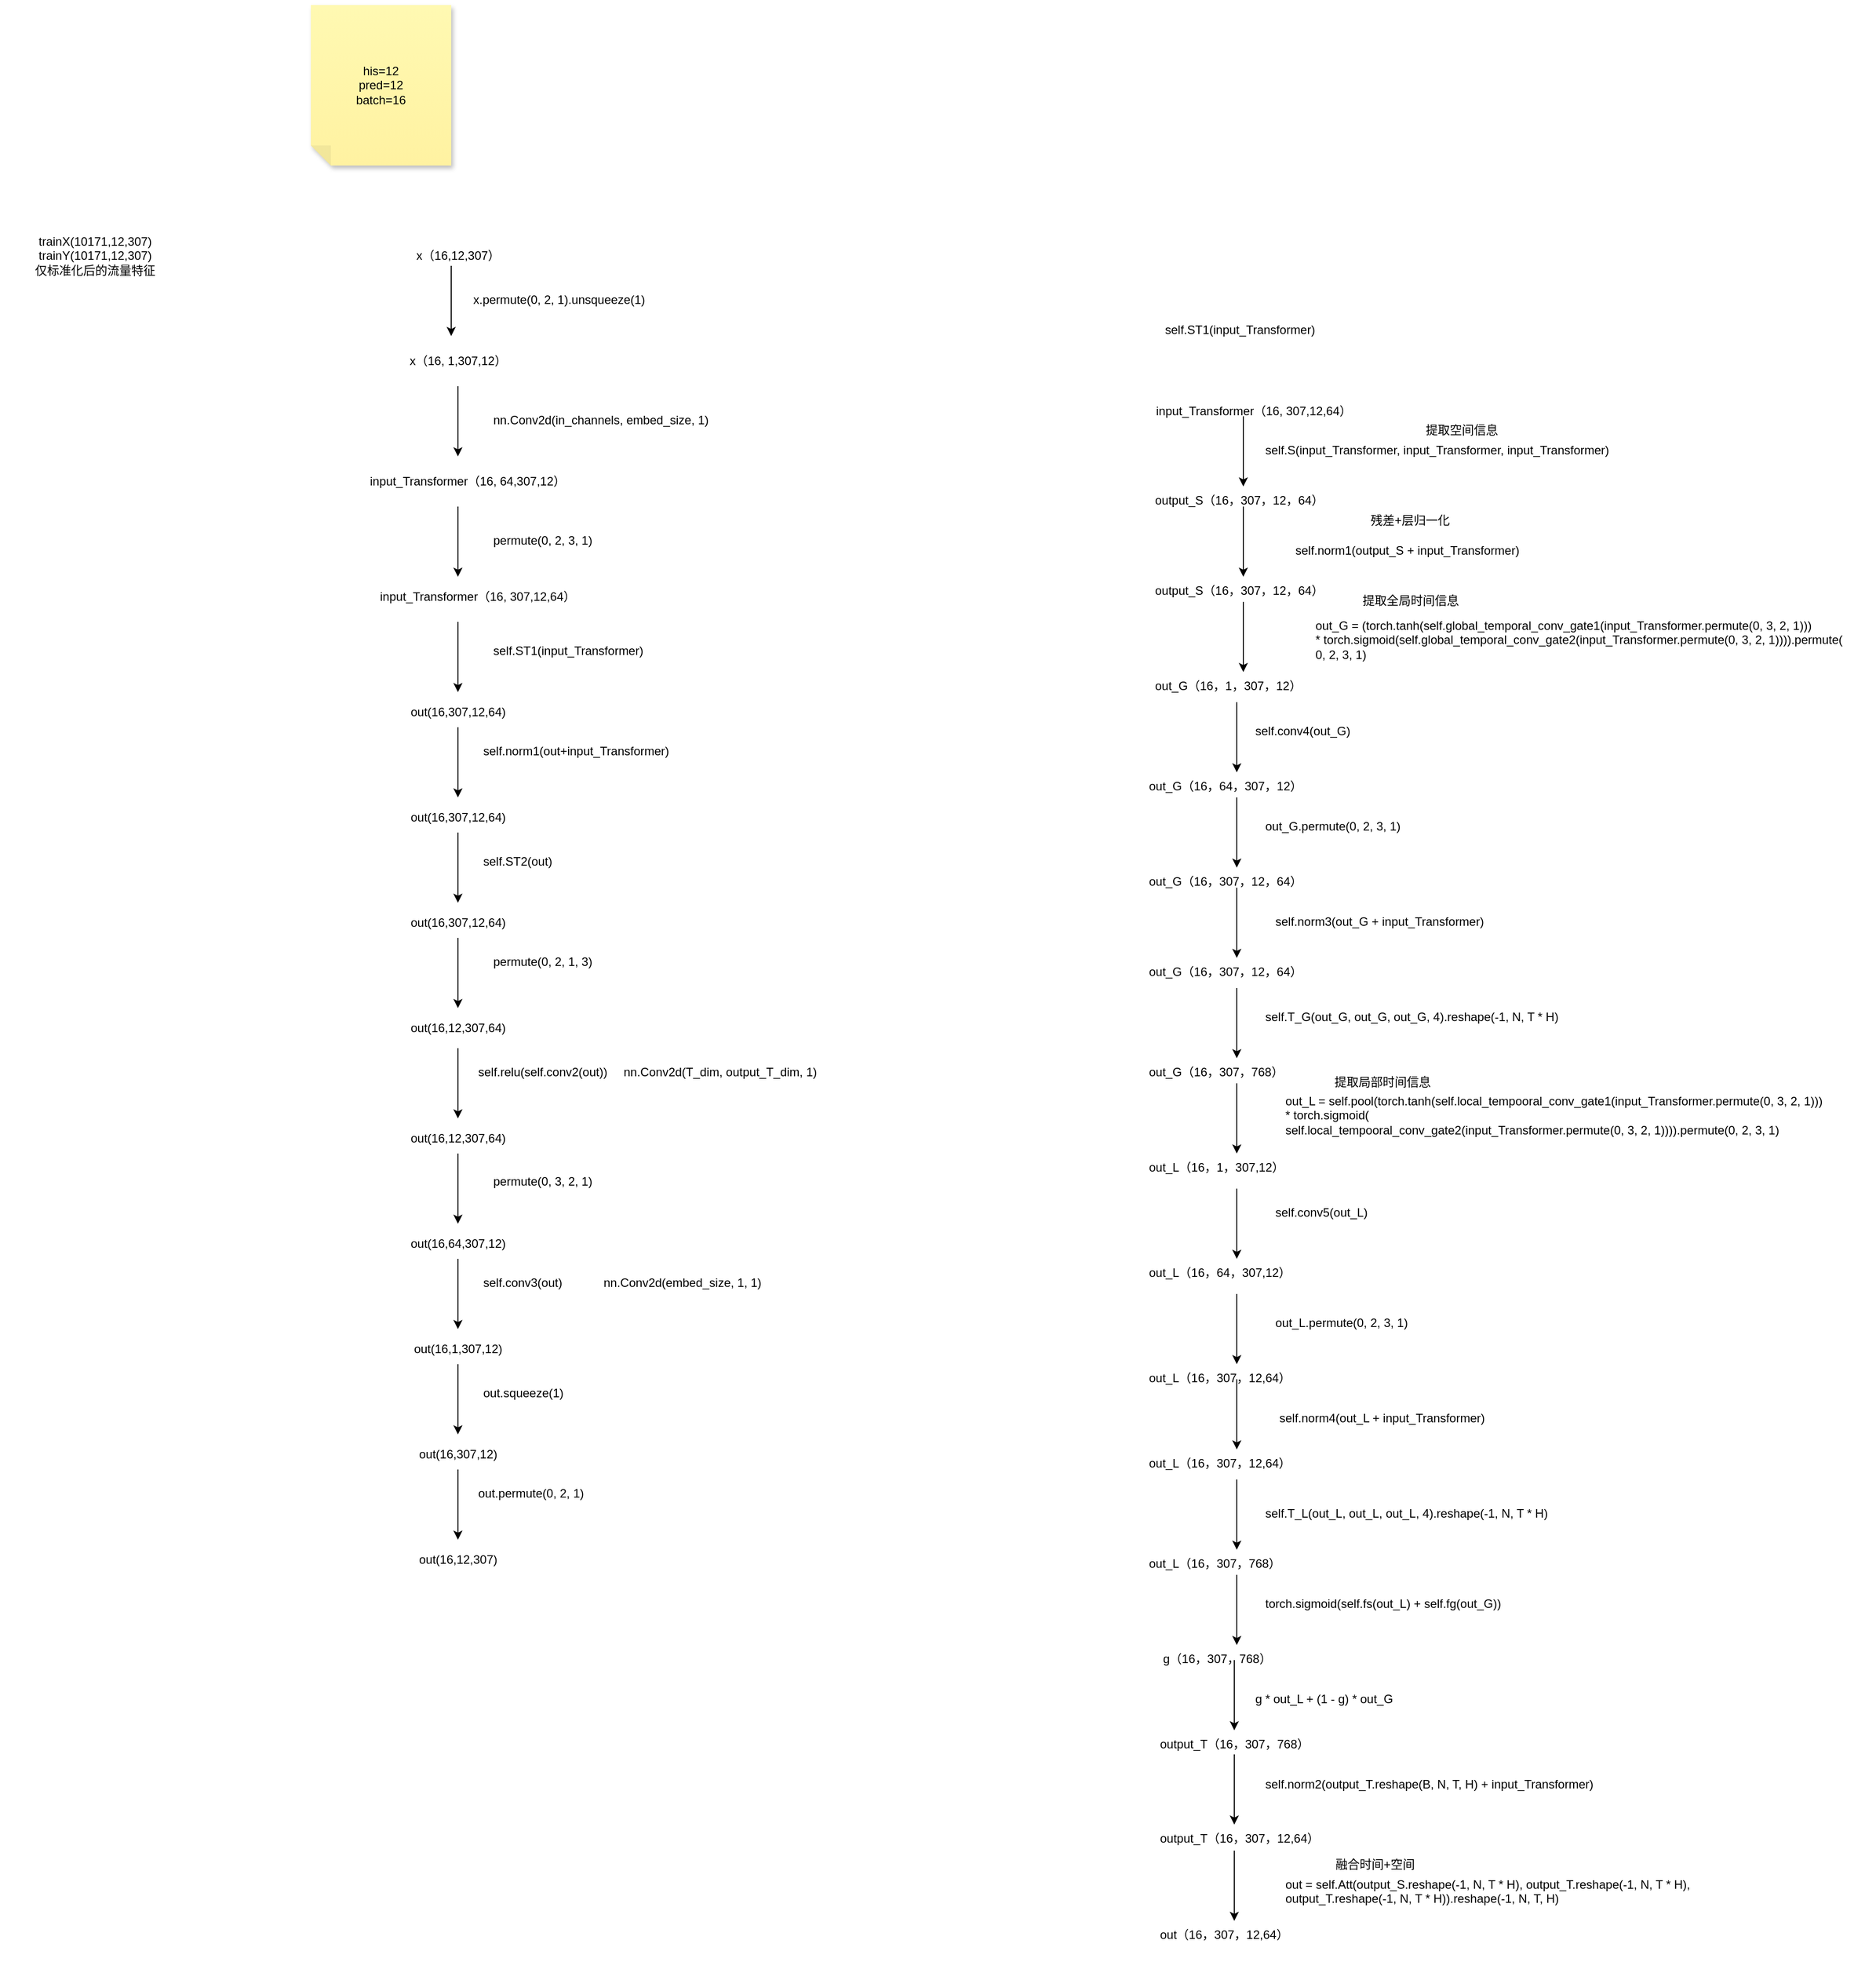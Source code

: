 <mxfile version="24.7.17">
  <diagram name="第 1 页" id="xHChFZ82a_6qfNxTW7UE">
    <mxGraphModel dx="1501" dy="786" grid="1" gridSize="10" guides="1" tooltips="1" connect="1" arrows="1" fold="1" page="1" pageScale="1" pageWidth="827" pageHeight="1169" math="0" shadow="0">
      <root>
        <mxCell id="0" />
        <mxCell id="1" parent="0" />
        <mxCell id="5ZELdZicgLYZWnCXcTFs-1" value="his=12&lt;div&gt;pred=12&lt;/div&gt;&lt;div&gt;batch=16&lt;/div&gt;" style="shape=note;whiteSpace=wrap;html=1;backgroundOutline=1;fontColor=#000000;darkOpacity=0.05;fillColor=#FFF9B2;strokeColor=none;fillStyle=solid;direction=west;gradientDirection=north;gradientColor=#FFF2A1;shadow=1;size=20;pointerEvents=1;" parent="1" vertex="1">
          <mxGeometry x="-490" y="10" width="140" height="160" as="geometry" />
        </mxCell>
        <mxCell id="5ZELdZicgLYZWnCXcTFs-2" value="trainX(10171,12,307)&lt;div&gt;trainY(10171,12,307)&lt;/div&gt;&lt;div&gt;仅标准化后的流量特征&lt;/div&gt;" style="text;strokeColor=none;align=center;fillColor=none;html=1;verticalAlign=middle;whiteSpace=wrap;rounded=0;" parent="1" vertex="1">
          <mxGeometry x="-800" y="210" width="190" height="100" as="geometry" />
        </mxCell>
        <mxCell id="5ZELdZicgLYZWnCXcTFs-3" value="x（16,12,307）" style="text;strokeColor=none;align=center;fillColor=none;html=1;verticalAlign=middle;whiteSpace=wrap;rounded=0;" parent="1" vertex="1">
          <mxGeometry x="-413" y="245" width="140" height="30" as="geometry" />
        </mxCell>
        <mxCell id="5ZELdZicgLYZWnCXcTFs-4" value="" style="endArrow=classic;html=1;rounded=0;" parent="1" edge="1">
          <mxGeometry width="50" height="50" relative="1" as="geometry">
            <mxPoint x="-350" y="270" as="sourcePoint" />
            <mxPoint x="-350" y="340" as="targetPoint" />
          </mxGeometry>
        </mxCell>
        <mxCell id="5ZELdZicgLYZWnCXcTFs-5" value="x.permute(0, 2, 1).unsqueeze(1)" style="text;whiteSpace=wrap;html=1;" parent="1" vertex="1">
          <mxGeometry x="-330" y="290" width="200" height="40" as="geometry" />
        </mxCell>
        <mxCell id="5ZELdZicgLYZWnCXcTFs-6" value="x（16, 1,307,12）" style="text;strokeColor=none;align=center;fillColor=none;html=1;verticalAlign=middle;whiteSpace=wrap;rounded=0;" parent="1" vertex="1">
          <mxGeometry x="-413" y="350" width="140" height="30" as="geometry" />
        </mxCell>
        <mxCell id="5ZELdZicgLYZWnCXcTFs-7" value="nn.Conv2d(in_channels, embed_size, 1)" style="text;whiteSpace=wrap;html=1;" parent="1" vertex="1">
          <mxGeometry x="-310" y="410" width="250" height="40" as="geometry" />
        </mxCell>
        <mxCell id="5ZELdZicgLYZWnCXcTFs-8" value="" style="endArrow=classic;html=1;rounded=0;" parent="1" edge="1">
          <mxGeometry width="50" height="50" relative="1" as="geometry">
            <mxPoint x="-343.29" y="390" as="sourcePoint" />
            <mxPoint x="-343.29" y="460" as="targetPoint" />
          </mxGeometry>
        </mxCell>
        <mxCell id="5ZELdZicgLYZWnCXcTFs-9" value="input_Transformer（16, 64,307,12）" style="text;strokeColor=none;align=center;fillColor=none;html=1;verticalAlign=middle;whiteSpace=wrap;rounded=0;" parent="1" vertex="1">
          <mxGeometry x="-440" y="470" width="213" height="30" as="geometry" />
        </mxCell>
        <mxCell id="5ZELdZicgLYZWnCXcTFs-10" value="input_Transformer（16, 307,12,64）" style="text;strokeColor=none;align=center;fillColor=none;html=1;verticalAlign=middle;whiteSpace=wrap;rounded=0;" parent="1" vertex="1">
          <mxGeometry x="-430" y="585" width="213" height="30" as="geometry" />
        </mxCell>
        <mxCell id="5ZELdZicgLYZWnCXcTFs-12" value="" style="endArrow=classic;html=1;rounded=0;" parent="1" edge="1">
          <mxGeometry width="50" height="50" relative="1" as="geometry">
            <mxPoint x="-343.29" y="510" as="sourcePoint" />
            <mxPoint x="-343.29" y="580" as="targetPoint" />
          </mxGeometry>
        </mxCell>
        <mxCell id="5ZELdZicgLYZWnCXcTFs-13" value="permute(0, 2, 3, 1)" style="text;whiteSpace=wrap;html=1;" parent="1" vertex="1">
          <mxGeometry x="-310" y="530" width="130" height="40" as="geometry" />
        </mxCell>
        <mxCell id="5ZELdZicgLYZWnCXcTFs-14" value="self.ST1(input_Transformer)" style="text;whiteSpace=wrap;html=1;" parent="1" vertex="1">
          <mxGeometry x="-310" y="640" width="180" height="40" as="geometry" />
        </mxCell>
        <mxCell id="5ZELdZicgLYZWnCXcTFs-15" value="" style="endArrow=classic;html=1;rounded=0;" parent="1" edge="1">
          <mxGeometry width="50" height="50" relative="1" as="geometry">
            <mxPoint x="-343.29" y="625" as="sourcePoint" />
            <mxPoint x="-343.29" y="695" as="targetPoint" />
          </mxGeometry>
        </mxCell>
        <mxCell id="5ZELdZicgLYZWnCXcTFs-16" value="out(16,307,12,64)" style="text;strokeColor=none;align=center;fillColor=none;html=1;verticalAlign=middle;whiteSpace=wrap;rounded=0;" parent="1" vertex="1">
          <mxGeometry x="-413" y="700" width="140" height="30" as="geometry" />
        </mxCell>
        <mxCell id="5ZELdZicgLYZWnCXcTFs-17" value="self.norm1(out+input_Transformer)" style="text;whiteSpace=wrap;html=1;" parent="1" vertex="1">
          <mxGeometry x="-320" y="740" width="220" height="40" as="geometry" />
        </mxCell>
        <mxCell id="5ZELdZicgLYZWnCXcTFs-18" value="" style="endArrow=classic;html=1;rounded=0;" parent="1" edge="1">
          <mxGeometry width="50" height="50" relative="1" as="geometry">
            <mxPoint x="-343.29" y="730" as="sourcePoint" />
            <mxPoint x="-343.29" y="800" as="targetPoint" />
          </mxGeometry>
        </mxCell>
        <mxCell id="5ZELdZicgLYZWnCXcTFs-19" value="out(16,307,12,64)" style="text;strokeColor=none;align=center;fillColor=none;html=1;verticalAlign=middle;whiteSpace=wrap;rounded=0;" parent="1" vertex="1">
          <mxGeometry x="-413" y="805" width="140" height="30" as="geometry" />
        </mxCell>
        <mxCell id="5ZELdZicgLYZWnCXcTFs-20" value="self.ST2(out)" style="text;whiteSpace=wrap;html=1;" parent="1" vertex="1">
          <mxGeometry x="-320" y="850" width="100" height="40" as="geometry" />
        </mxCell>
        <mxCell id="5ZELdZicgLYZWnCXcTFs-21" value="" style="endArrow=classic;html=1;rounded=0;" parent="1" edge="1">
          <mxGeometry width="50" height="50" relative="1" as="geometry">
            <mxPoint x="-343.29" y="835" as="sourcePoint" />
            <mxPoint x="-343.29" y="905" as="targetPoint" />
          </mxGeometry>
        </mxCell>
        <mxCell id="5ZELdZicgLYZWnCXcTFs-22" value="out(16,307,12,64)" style="text;strokeColor=none;align=center;fillColor=none;html=1;verticalAlign=middle;whiteSpace=wrap;rounded=0;" parent="1" vertex="1">
          <mxGeometry x="-413" y="910" width="140" height="30" as="geometry" />
        </mxCell>
        <mxCell id="5ZELdZicgLYZWnCXcTFs-23" value="permute(0, 2, 1, 3)" style="text;whiteSpace=wrap;html=1;" parent="1" vertex="1">
          <mxGeometry x="-310" y="950" width="130" height="40" as="geometry" />
        </mxCell>
        <mxCell id="5ZELdZicgLYZWnCXcTFs-24" value="out(16,12,307,64)" style="text;strokeColor=none;align=center;fillColor=none;html=1;verticalAlign=middle;whiteSpace=wrap;rounded=0;" parent="1" vertex="1">
          <mxGeometry x="-413" y="1015" width="140" height="30" as="geometry" />
        </mxCell>
        <mxCell id="5ZELdZicgLYZWnCXcTFs-25" value="" style="endArrow=classic;html=1;rounded=0;" parent="1" edge="1">
          <mxGeometry width="50" height="50" relative="1" as="geometry">
            <mxPoint x="-343.29" y="940" as="sourcePoint" />
            <mxPoint x="-343.29" y="1010" as="targetPoint" />
          </mxGeometry>
        </mxCell>
        <UserObject label="self.relu(self.conv2(out))" id="5ZELdZicgLYZWnCXcTFs-26">
          <mxCell style="text;whiteSpace=wrap;html=1;" parent="1" vertex="1">
            <mxGeometry x="-325" y="1060" width="160" height="40" as="geometry" />
          </mxCell>
        </UserObject>
        <mxCell id="5ZELdZicgLYZWnCXcTFs-28" value="" style="endArrow=classic;html=1;rounded=0;" parent="1" edge="1">
          <mxGeometry width="50" height="50" relative="1" as="geometry">
            <mxPoint x="-343.29" y="1050" as="sourcePoint" />
            <mxPoint x="-343.29" y="1120" as="targetPoint" />
          </mxGeometry>
        </mxCell>
        <mxCell id="5ZELdZicgLYZWnCXcTFs-29" value="out(16,12,307,64)" style="text;strokeColor=none;align=center;fillColor=none;html=1;verticalAlign=middle;whiteSpace=wrap;rounded=0;" parent="1" vertex="1">
          <mxGeometry x="-413" y="1125" width="140" height="30" as="geometry" />
        </mxCell>
        <mxCell id="5ZELdZicgLYZWnCXcTFs-30" value="permute(0, 3, 2, 1)" style="text;whiteSpace=wrap;html=1;" parent="1" vertex="1">
          <mxGeometry x="-310" y="1169" width="130" height="40" as="geometry" />
        </mxCell>
        <mxCell id="5ZELdZicgLYZWnCXcTFs-31" value="" style="endArrow=classic;html=1;rounded=0;" parent="1" edge="1">
          <mxGeometry width="50" height="50" relative="1" as="geometry">
            <mxPoint x="-343.29" y="1155" as="sourcePoint" />
            <mxPoint x="-343.29" y="1225" as="targetPoint" />
          </mxGeometry>
        </mxCell>
        <mxCell id="5ZELdZicgLYZWnCXcTFs-32" value="out(16,64,307,12)" style="text;strokeColor=none;align=center;fillColor=none;html=1;verticalAlign=middle;whiteSpace=wrap;rounded=0;" parent="1" vertex="1">
          <mxGeometry x="-413" y="1230" width="140" height="30" as="geometry" />
        </mxCell>
        <mxCell id="5ZELdZicgLYZWnCXcTFs-33" value="self.conv3(out)" style="text;whiteSpace=wrap;html=1;" parent="1" vertex="1">
          <mxGeometry x="-320" y="1270" width="110" height="40" as="geometry" />
        </mxCell>
        <mxCell id="5ZELdZicgLYZWnCXcTFs-34" value="" style="endArrow=classic;html=1;rounded=0;" parent="1" edge="1">
          <mxGeometry width="50" height="50" relative="1" as="geometry">
            <mxPoint x="-343.29" y="1260" as="sourcePoint" />
            <mxPoint x="-343.29" y="1330" as="targetPoint" />
          </mxGeometry>
        </mxCell>
        <mxCell id="5ZELdZicgLYZWnCXcTFs-35" value="out(16,1,307,12)" style="text;strokeColor=none;align=center;fillColor=none;html=1;verticalAlign=middle;whiteSpace=wrap;rounded=0;" parent="1" vertex="1">
          <mxGeometry x="-413" y="1335" width="140" height="30" as="geometry" />
        </mxCell>
        <mxCell id="5ZELdZicgLYZWnCXcTFs-36" value="out.squeeze(1)" style="text;whiteSpace=wrap;html=1;" parent="1" vertex="1">
          <mxGeometry x="-320" y="1380" width="110" height="40" as="geometry" />
        </mxCell>
        <mxCell id="5ZELdZicgLYZWnCXcTFs-40" value="" style="endArrow=classic;html=1;rounded=0;" parent="1" edge="1">
          <mxGeometry width="50" height="50" relative="1" as="geometry">
            <mxPoint x="-343.29" y="1365" as="sourcePoint" />
            <mxPoint x="-343.29" y="1435" as="targetPoint" />
          </mxGeometry>
        </mxCell>
        <mxCell id="5ZELdZicgLYZWnCXcTFs-41" value="out(16,307,12)" style="text;strokeColor=none;align=center;fillColor=none;html=1;verticalAlign=middle;whiteSpace=wrap;rounded=0;" parent="1" vertex="1">
          <mxGeometry x="-413" y="1440" width="140" height="30" as="geometry" />
        </mxCell>
        <mxCell id="5ZELdZicgLYZWnCXcTFs-42" value="out.permute(0, 2, 1)" style="text;whiteSpace=wrap;html=1;" parent="1" vertex="1">
          <mxGeometry x="-325" y="1480" width="140" height="40" as="geometry" />
        </mxCell>
        <mxCell id="5ZELdZicgLYZWnCXcTFs-43" value="" style="endArrow=classic;html=1;rounded=0;" parent="1" edge="1">
          <mxGeometry width="50" height="50" relative="1" as="geometry">
            <mxPoint x="-343.29" y="1470" as="sourcePoint" />
            <mxPoint x="-343.29" y="1540" as="targetPoint" />
          </mxGeometry>
        </mxCell>
        <mxCell id="5ZELdZicgLYZWnCXcTFs-44" value="out(16,12,307)" style="text;strokeColor=none;align=center;fillColor=none;html=1;verticalAlign=middle;whiteSpace=wrap;rounded=0;" parent="1" vertex="1">
          <mxGeometry x="-413" y="1545" width="140" height="30" as="geometry" />
        </mxCell>
        <mxCell id="5ZELdZicgLYZWnCXcTFs-45" value="nn.Conv2d(embed_size, 1, 1)" style="text;whiteSpace=wrap;html=1;" parent="1" vertex="1">
          <mxGeometry x="-200" y="1270" width="190" height="40" as="geometry" />
        </mxCell>
        <mxCell id="5ZELdZicgLYZWnCXcTFs-46" value="nn.Conv2d(T_dim, output_T_dim, 1)" style="text;whiteSpace=wrap;html=1;" parent="1" vertex="1">
          <mxGeometry x="-180" y="1060" width="230" height="40" as="geometry" />
        </mxCell>
        <mxCell id="8bOVuL7Xi47qhkHHKY2l-1" value="self.ST1(input_Transformer)" style="text;whiteSpace=wrap;html=1;" vertex="1" parent="1">
          <mxGeometry x="360" y="320" width="180" height="40" as="geometry" />
        </mxCell>
        <mxCell id="8bOVuL7Xi47qhkHHKY2l-3" value="input_Transformer（16, 307,12,64）" style="text;strokeColor=none;align=center;fillColor=none;html=1;verticalAlign=middle;whiteSpace=wrap;rounded=0;" vertex="1" parent="1">
          <mxGeometry x="343.5" y="400" width="213" height="30" as="geometry" />
        </mxCell>
        <mxCell id="8bOVuL7Xi47qhkHHKY2l-4" value="" style="endArrow=classic;html=1;rounded=0;" edge="1" parent="1">
          <mxGeometry width="50" height="50" relative="1" as="geometry">
            <mxPoint x="440" y="420" as="sourcePoint" />
            <mxPoint x="440" y="490" as="targetPoint" />
          </mxGeometry>
        </mxCell>
        <mxCell id="8bOVuL7Xi47qhkHHKY2l-5" value="self.S(input_Transformer, input_Transformer, input_Transformer)" style="text;whiteSpace=wrap;html=1;" vertex="1" parent="1">
          <mxGeometry x="460" y="440" width="380" height="40" as="geometry" />
        </mxCell>
        <mxCell id="8bOVuL7Xi47qhkHHKY2l-6" value="output_S（16，307，12，64）" style="text;whiteSpace=wrap;html=1;" vertex="1" parent="1">
          <mxGeometry x="350" y="490" width="185" height="40" as="geometry" />
        </mxCell>
        <mxCell id="8bOVuL7Xi47qhkHHKY2l-7" value="提取空间信息" style="text;whiteSpace=wrap;html=1;" vertex="1" parent="1">
          <mxGeometry x="620" y="420" width="110" height="40" as="geometry" />
        </mxCell>
        <mxCell id="8bOVuL7Xi47qhkHHKY2l-8" value="" style="endArrow=classic;html=1;rounded=0;" edge="1" parent="1">
          <mxGeometry width="50" height="50" relative="1" as="geometry">
            <mxPoint x="440" y="510" as="sourcePoint" />
            <mxPoint x="440" y="580" as="targetPoint" />
          </mxGeometry>
        </mxCell>
        <mxCell id="8bOVuL7Xi47qhkHHKY2l-9" value="output_S（16，307，12，64）" style="text;whiteSpace=wrap;html=1;" vertex="1" parent="1">
          <mxGeometry x="350" y="580" width="185" height="40" as="geometry" />
        </mxCell>
        <mxCell id="8bOVuL7Xi47qhkHHKY2l-10" value="self.norm1(output_S + input_Transformer)" style="text;whiteSpace=wrap;html=1;" vertex="1" parent="1">
          <mxGeometry x="490" y="540" width="260" height="40" as="geometry" />
        </mxCell>
        <mxCell id="8bOVuL7Xi47qhkHHKY2l-11" value="残差+层归一化" style="text;whiteSpace=wrap;html=1;" vertex="1" parent="1">
          <mxGeometry x="565" y="510" width="110" height="40" as="geometry" />
        </mxCell>
        <mxCell id="8bOVuL7Xi47qhkHHKY2l-12" value="" style="endArrow=classic;html=1;rounded=0;" edge="1" parent="1">
          <mxGeometry width="50" height="50" relative="1" as="geometry">
            <mxPoint x="440" y="605" as="sourcePoint" />
            <mxPoint x="440" y="675" as="targetPoint" />
          </mxGeometry>
        </mxCell>
        <mxCell id="8bOVuL7Xi47qhkHHKY2l-13" value="out_G（16，1，307，12）" style="text;whiteSpace=wrap;html=1;" vertex="1" parent="1">
          <mxGeometry x="350" y="675" width="185" height="40" as="geometry" />
        </mxCell>
        <UserObject label="out_G = (torch.tanh(self.global_temporal_conv_gate1(input_Transformer.permute(0, 3, 2, 1)))&#xa;                       * torch.sigmoid(self.global_temporal_conv_gate2(input_Transformer.permute(0, 3, 2, 1)))).permute(&#xa;            0, 2, 3, 1)" id="8bOVuL7Xi47qhkHHKY2l-14">
          <mxCell style="text;whiteSpace=wrap;html=1;" vertex="1" parent="1">
            <mxGeometry x="510" y="615" width="560" height="80" as="geometry" />
          </mxCell>
        </UserObject>
        <mxCell id="8bOVuL7Xi47qhkHHKY2l-15" value="提取全局时间信息" style="text;whiteSpace=wrap;html=1;" vertex="1" parent="1">
          <mxGeometry x="556.5" y="590" width="130" height="40" as="geometry" />
        </mxCell>
        <mxCell id="8bOVuL7Xi47qhkHHKY2l-16" value="" style="endArrow=classic;html=1;rounded=0;" edge="1" parent="1">
          <mxGeometry width="50" height="50" relative="1" as="geometry">
            <mxPoint x="433.5" y="705" as="sourcePoint" />
            <mxPoint x="433.5" y="775" as="targetPoint" />
          </mxGeometry>
        </mxCell>
        <mxCell id="8bOVuL7Xi47qhkHHKY2l-17" value="out_G（16，64，307，12）" style="text;whiteSpace=wrap;html=1;" vertex="1" parent="1">
          <mxGeometry x="343.5" y="775" width="185" height="40" as="geometry" />
        </mxCell>
        <mxCell id="8bOVuL7Xi47qhkHHKY2l-18" value="self.conv4(out_G)" style="text;whiteSpace=wrap;html=1;" vertex="1" parent="1">
          <mxGeometry x="450" y="720" width="130" height="40" as="geometry" />
        </mxCell>
        <mxCell id="8bOVuL7Xi47qhkHHKY2l-19" value="" style="endArrow=classic;html=1;rounded=0;" edge="1" parent="1">
          <mxGeometry width="50" height="50" relative="1" as="geometry">
            <mxPoint x="433.5" y="800" as="sourcePoint" />
            <mxPoint x="433.5" y="870" as="targetPoint" />
          </mxGeometry>
        </mxCell>
        <mxCell id="8bOVuL7Xi47qhkHHKY2l-20" value="out_G（16，307，12，64）" style="text;whiteSpace=wrap;html=1;" vertex="1" parent="1">
          <mxGeometry x="343.5" y="870" width="185" height="40" as="geometry" />
        </mxCell>
        <mxCell id="8bOVuL7Xi47qhkHHKY2l-21" value="out_G.permute(0, 2, 3, 1)" style="text;whiteSpace=wrap;html=1;" vertex="1" parent="1">
          <mxGeometry x="460" y="815" width="170" height="40" as="geometry" />
        </mxCell>
        <mxCell id="8bOVuL7Xi47qhkHHKY2l-22" value="self.norm3(out_G + input_Transformer)" style="text;whiteSpace=wrap;html=1;" vertex="1" parent="1">
          <mxGeometry x="470" y="910" width="240" height="40" as="geometry" />
        </mxCell>
        <mxCell id="8bOVuL7Xi47qhkHHKY2l-23" value="" style="endArrow=classic;html=1;rounded=0;" edge="1" parent="1">
          <mxGeometry width="50" height="50" relative="1" as="geometry">
            <mxPoint x="433.5" y="890" as="sourcePoint" />
            <mxPoint x="433.5" y="960" as="targetPoint" />
          </mxGeometry>
        </mxCell>
        <mxCell id="8bOVuL7Xi47qhkHHKY2l-24" value="out_G（16，307，12，64）" style="text;whiteSpace=wrap;html=1;" vertex="1" parent="1">
          <mxGeometry x="343.5" y="960" width="185" height="40" as="geometry" />
        </mxCell>
        <mxCell id="8bOVuL7Xi47qhkHHKY2l-25" value="" style="endArrow=classic;html=1;rounded=0;" edge="1" parent="1">
          <mxGeometry width="50" height="50" relative="1" as="geometry">
            <mxPoint x="433.5" y="990" as="sourcePoint" />
            <mxPoint x="433.5" y="1060" as="targetPoint" />
          </mxGeometry>
        </mxCell>
        <mxCell id="8bOVuL7Xi47qhkHHKY2l-26" value="out_G（16，307，768）" style="text;whiteSpace=wrap;html=1;" vertex="1" parent="1">
          <mxGeometry x="343.5" y="1060" width="185" height="40" as="geometry" />
        </mxCell>
        <mxCell id="8bOVuL7Xi47qhkHHKY2l-27" value="self.T_G(out_G, out_G, out_G, 4).reshape(-1, N, T * H)" style="text;whiteSpace=wrap;html=1;" vertex="1" parent="1">
          <mxGeometry x="460" y="1005" width="330" height="40" as="geometry" />
        </mxCell>
        <mxCell id="8bOVuL7Xi47qhkHHKY2l-28" value="" style="endArrow=classic;html=1;rounded=0;" edge="1" parent="1">
          <mxGeometry width="50" height="50" relative="1" as="geometry">
            <mxPoint x="433.5" y="1085" as="sourcePoint" />
            <mxPoint x="433.5" y="1155" as="targetPoint" />
          </mxGeometry>
        </mxCell>
        <mxCell id="8bOVuL7Xi47qhkHHKY2l-29" value="out_L（16，1，307,12）" style="text;whiteSpace=wrap;html=1;" vertex="1" parent="1">
          <mxGeometry x="343.5" y="1155" width="185" height="40" as="geometry" />
        </mxCell>
        <UserObject label="out_L = self.pool(torch.tanh(self.local_tempooral_conv_gate1(input_Transformer.permute(0, 3, 2, 1)))&#xa;                          * torch.sigmoid(&#xa;            self.local_tempooral_conv_gate2(input_Transformer.permute(0, 3, 2, 1)))).permute(0, 2, 3, 1)" id="8bOVuL7Xi47qhkHHKY2l-30">
          <mxCell style="text;whiteSpace=wrap;html=1;" vertex="1" parent="1">
            <mxGeometry x="480" y="1089" width="560" height="80" as="geometry" />
          </mxCell>
        </UserObject>
        <mxCell id="8bOVuL7Xi47qhkHHKY2l-31" value="提取局部时间信息" style="text;whiteSpace=wrap;html=1;" vertex="1" parent="1">
          <mxGeometry x="528.5" y="1070" width="130" height="40" as="geometry" />
        </mxCell>
        <mxCell id="8bOVuL7Xi47qhkHHKY2l-32" value="" style="endArrow=classic;html=1;rounded=0;" edge="1" parent="1">
          <mxGeometry width="50" height="50" relative="1" as="geometry">
            <mxPoint x="433.5" y="1190" as="sourcePoint" />
            <mxPoint x="433.5" y="1260" as="targetPoint" />
          </mxGeometry>
        </mxCell>
        <mxCell id="8bOVuL7Xi47qhkHHKY2l-33" value="out_L（16，64，307,12）" style="text;whiteSpace=wrap;html=1;" vertex="1" parent="1">
          <mxGeometry x="343.5" y="1260" width="185" height="40" as="geometry" />
        </mxCell>
        <mxCell id="8bOVuL7Xi47qhkHHKY2l-34" value="" style="endArrow=classic;html=1;rounded=0;" edge="1" parent="1">
          <mxGeometry width="50" height="50" relative="1" as="geometry">
            <mxPoint x="433.5" y="1295" as="sourcePoint" />
            <mxPoint x="433.5" y="1365" as="targetPoint" />
          </mxGeometry>
        </mxCell>
        <mxCell id="8bOVuL7Xi47qhkHHKY2l-35" value="out_L（16，307，12,64）" style="text;whiteSpace=wrap;html=1;" vertex="1" parent="1">
          <mxGeometry x="343.5" y="1365" width="185" height="40" as="geometry" />
        </mxCell>
        <mxCell id="8bOVuL7Xi47qhkHHKY2l-36" value="self.conv5(out_L)" style="text;whiteSpace=wrap;html=1;" vertex="1" parent="1">
          <mxGeometry x="470" y="1200" width="130" height="40" as="geometry" />
        </mxCell>
        <mxCell id="8bOVuL7Xi47qhkHHKY2l-37" value="out_L.permute(0, 2, 3, 1)" style="text;whiteSpace=wrap;html=1;" vertex="1" parent="1">
          <mxGeometry x="470" y="1310" width="170" height="40" as="geometry" />
        </mxCell>
        <mxCell id="8bOVuL7Xi47qhkHHKY2l-38" value="" style="endArrow=classic;html=1;rounded=0;" edge="1" parent="1">
          <mxGeometry width="50" height="50" relative="1" as="geometry">
            <mxPoint x="433.5" y="1380" as="sourcePoint" />
            <mxPoint x="433.5" y="1450" as="targetPoint" />
          </mxGeometry>
        </mxCell>
        <mxCell id="8bOVuL7Xi47qhkHHKY2l-39" value="out_L（16，307，12,64）" style="text;whiteSpace=wrap;html=1;" vertex="1" parent="1">
          <mxGeometry x="343.5" y="1450" width="185" height="40" as="geometry" />
        </mxCell>
        <mxCell id="8bOVuL7Xi47qhkHHKY2l-40" value="self.norm4(out_L + input_Transformer)" style="text;whiteSpace=wrap;html=1;" vertex="1" parent="1">
          <mxGeometry x="473.5" y="1405" width="240" height="40" as="geometry" />
        </mxCell>
        <mxCell id="8bOVuL7Xi47qhkHHKY2l-41" value="self.T_L(out_L, out_L, out_L, 4).reshape(-1, N, T * H)" style="text;whiteSpace=wrap;html=1;" vertex="1" parent="1">
          <mxGeometry x="460" y="1500" width="320" height="40" as="geometry" />
        </mxCell>
        <mxCell id="8bOVuL7Xi47qhkHHKY2l-42" value="" style="endArrow=classic;html=1;rounded=0;" edge="1" parent="1">
          <mxGeometry width="50" height="50" relative="1" as="geometry">
            <mxPoint x="433.5" y="1480" as="sourcePoint" />
            <mxPoint x="433.5" y="1550" as="targetPoint" />
          </mxGeometry>
        </mxCell>
        <mxCell id="8bOVuL7Xi47qhkHHKY2l-43" value="out_L（16，307，768）" style="text;whiteSpace=wrap;html=1;" vertex="1" parent="1">
          <mxGeometry x="343.5" y="1550" width="185" height="40" as="geometry" />
        </mxCell>
        <mxCell id="8bOVuL7Xi47qhkHHKY2l-44" value="" style="endArrow=classic;html=1;rounded=0;" edge="1" parent="1">
          <mxGeometry width="50" height="50" relative="1" as="geometry">
            <mxPoint x="433.5" y="1575" as="sourcePoint" />
            <mxPoint x="433.5" y="1645" as="targetPoint" />
          </mxGeometry>
        </mxCell>
        <mxCell id="8bOVuL7Xi47qhkHHKY2l-45" value="g（16，307，768）" style="text;whiteSpace=wrap;html=1;" vertex="1" parent="1">
          <mxGeometry x="357.5" y="1645" width="185" height="40" as="geometry" />
        </mxCell>
        <UserObject label="torch.sigmoid(self.fs(out_L) + self.fg(out_G))" id="8bOVuL7Xi47qhkHHKY2l-46">
          <mxCell style="text;whiteSpace=wrap;html=1;" vertex="1" parent="1">
            <mxGeometry x="460" y="1590" width="270" height="40" as="geometry" />
          </mxCell>
        </UserObject>
        <mxCell id="8bOVuL7Xi47qhkHHKY2l-47" value="" style="endArrow=classic;html=1;rounded=0;" edge="1" parent="1">
          <mxGeometry width="50" height="50" relative="1" as="geometry">
            <mxPoint x="431" y="1660" as="sourcePoint" />
            <mxPoint x="431" y="1730" as="targetPoint" />
          </mxGeometry>
        </mxCell>
        <mxCell id="8bOVuL7Xi47qhkHHKY2l-48" value="output_T（16，307，768）" style="text;whiteSpace=wrap;html=1;" vertex="1" parent="1">
          <mxGeometry x="355" y="1730" width="185" height="40" as="geometry" />
        </mxCell>
        <mxCell id="8bOVuL7Xi47qhkHHKY2l-49" value="g * out_L + (1 - g) * out_G" style="text;whiteSpace=wrap;html=1;" vertex="1" parent="1">
          <mxGeometry x="450" y="1685" width="170" height="40" as="geometry" />
        </mxCell>
        <mxCell id="8bOVuL7Xi47qhkHHKY2l-50" value="" style="endArrow=classic;html=1;rounded=0;" edge="1" parent="1">
          <mxGeometry width="50" height="50" relative="1" as="geometry">
            <mxPoint x="431" y="1754" as="sourcePoint" />
            <mxPoint x="431" y="1824" as="targetPoint" />
          </mxGeometry>
        </mxCell>
        <mxCell id="8bOVuL7Xi47qhkHHKY2l-51" value="output_T（16，307，12,64）" style="text;whiteSpace=wrap;html=1;" vertex="1" parent="1">
          <mxGeometry x="355" y="1824" width="185" height="40" as="geometry" />
        </mxCell>
        <mxCell id="8bOVuL7Xi47qhkHHKY2l-52" value="self.norm2(output_T.reshape(B, N, T, H) + input_Transformer)" style="text;whiteSpace=wrap;html=1;" vertex="1" parent="1">
          <mxGeometry x="460" y="1770" width="360" height="40" as="geometry" />
        </mxCell>
        <mxCell id="8bOVuL7Xi47qhkHHKY2l-53" value="" style="endArrow=classic;html=1;rounded=0;" edge="1" parent="1">
          <mxGeometry width="50" height="50" relative="1" as="geometry">
            <mxPoint x="431" y="1850" as="sourcePoint" />
            <mxPoint x="431" y="1920" as="targetPoint" />
          </mxGeometry>
        </mxCell>
        <mxCell id="8bOVuL7Xi47qhkHHKY2l-54" value="out（16，307，12,64）" style="text;whiteSpace=wrap;html=1;" vertex="1" parent="1">
          <mxGeometry x="355" y="1920" width="185" height="40" as="geometry" />
        </mxCell>
        <mxCell id="8bOVuL7Xi47qhkHHKY2l-55" value="out = self.Att(output_S.reshape(-1, N, T * H), output_T.reshape(-1, N, T * H),&#xa;                       output_T.reshape(-1, N, T * H)).reshape(-1, N, T, H)" style="text;whiteSpace=wrap;html=1;" vertex="1" parent="1">
          <mxGeometry x="480" y="1870" width="440" height="50" as="geometry" />
        </mxCell>
        <mxCell id="8bOVuL7Xi47qhkHHKY2l-56" value="融合时间+空间" style="text;whiteSpace=wrap;html=1;" vertex="1" parent="1">
          <mxGeometry x="530" y="1850" width="110" height="40" as="geometry" />
        </mxCell>
      </root>
    </mxGraphModel>
  </diagram>
</mxfile>
